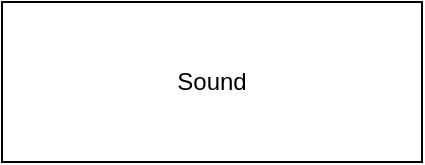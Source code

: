 <mxfile version="26.0.3">
  <diagram name="Page-1" id="kkm5BI1AviM76AJe2iP_">
    <mxGraphModel dx="1233" dy="939" grid="1" gridSize="10" guides="1" tooltips="1" connect="1" arrows="1" fold="1" page="1" pageScale="1" pageWidth="827" pageHeight="1169" math="0" shadow="0">
      <root>
        <mxCell id="0" />
        <mxCell id="1" parent="0" />
        <mxCell id="uKmm0R2YLefl4iepyZYF-3" value="Sound" style="rounded=0;whiteSpace=wrap;html=1;" vertex="1" parent="1">
          <mxGeometry x="100" y="150" width="210" height="80" as="geometry" />
        </mxCell>
      </root>
    </mxGraphModel>
  </diagram>
</mxfile>
